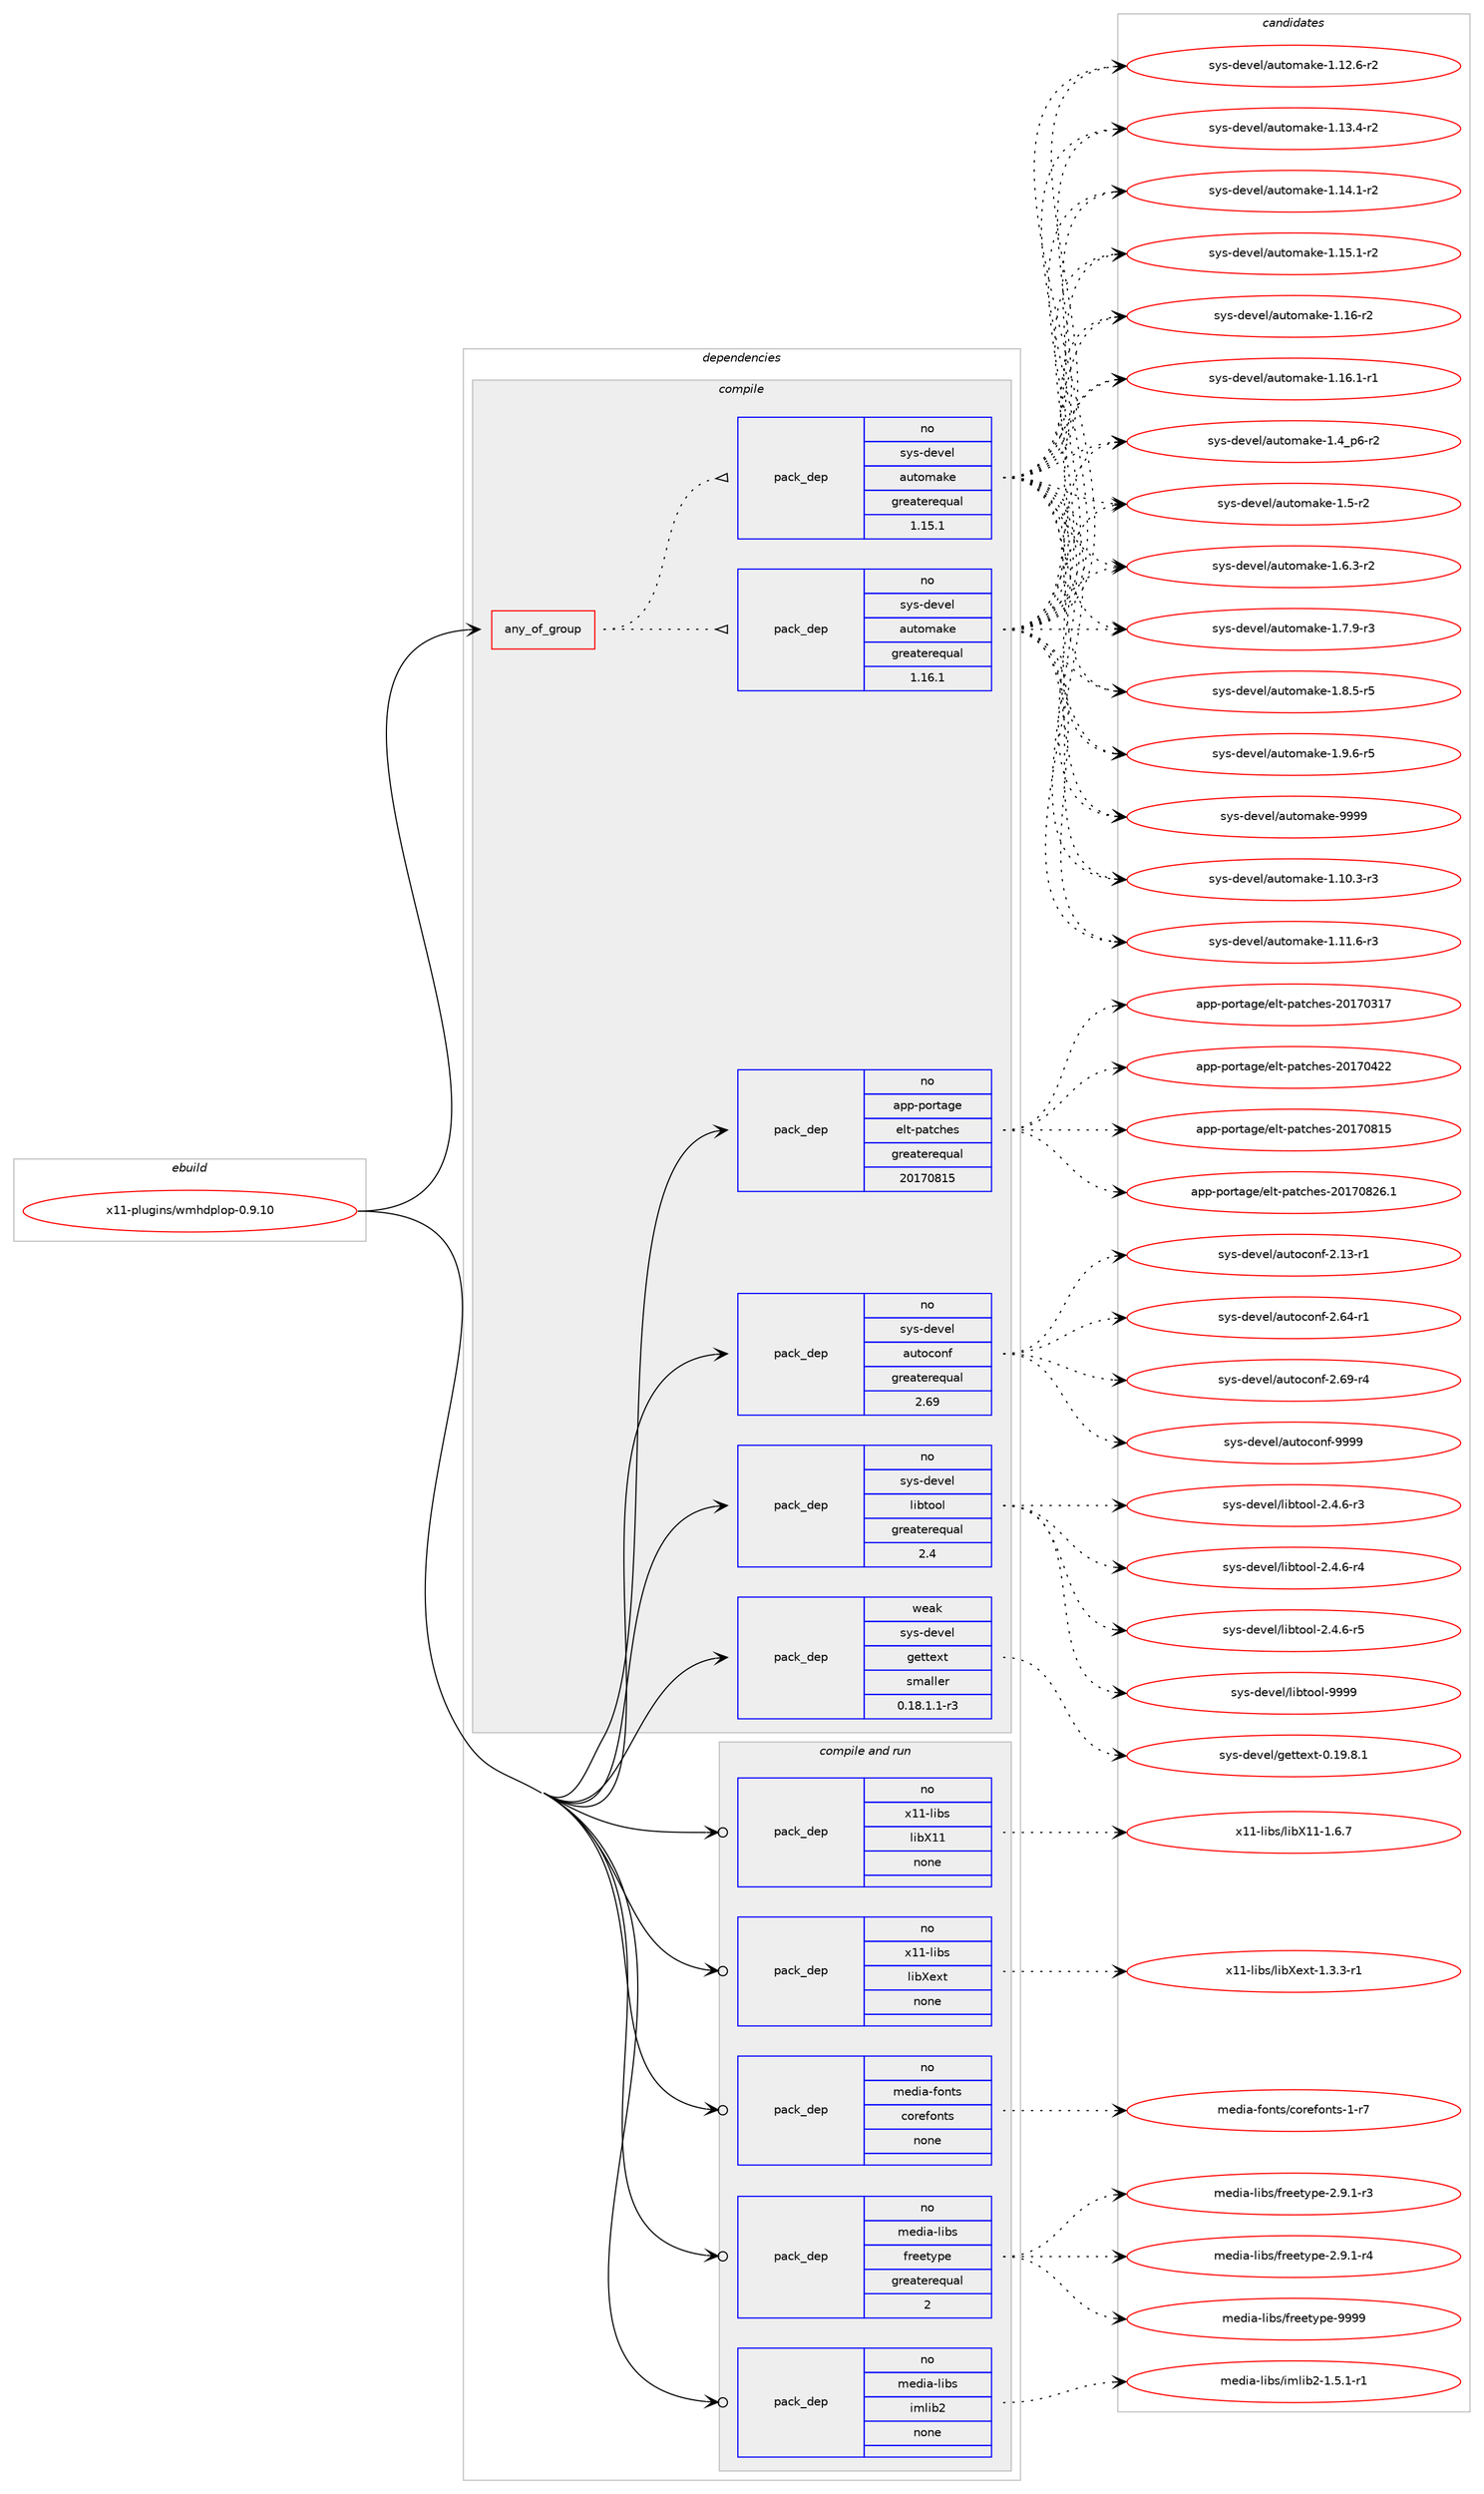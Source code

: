 digraph prolog {

# *************
# Graph options
# *************

newrank=true;
concentrate=true;
compound=true;
graph [rankdir=LR,fontname=Helvetica,fontsize=10,ranksep=1.5];#, ranksep=2.5, nodesep=0.2];
edge  [arrowhead=vee];
node  [fontname=Helvetica,fontsize=10];

# **********
# The ebuild
# **********

subgraph cluster_leftcol {
color=gray;
rank=same;
label=<<i>ebuild</i>>;
id [label="x11-plugins/wmhdplop-0.9.10", color=red, width=4, href="../x11-plugins/wmhdplop-0.9.10.svg"];
}

# ****************
# The dependencies
# ****************

subgraph cluster_midcol {
color=gray;
label=<<i>dependencies</i>>;
subgraph cluster_compile {
fillcolor="#eeeeee";
style=filled;
label=<<i>compile</i>>;
subgraph any28788 {
dependency1767475 [label=<<TABLE BORDER="0" CELLBORDER="1" CELLSPACING="0" CELLPADDING="4"><TR><TD CELLPADDING="10">any_of_group</TD></TR></TABLE>>, shape=none, color=red];subgraph pack1270678 {
dependency1767476 [label=<<TABLE BORDER="0" CELLBORDER="1" CELLSPACING="0" CELLPADDING="4" WIDTH="220"><TR><TD ROWSPAN="6" CELLPADDING="30">pack_dep</TD></TR><TR><TD WIDTH="110">no</TD></TR><TR><TD>sys-devel</TD></TR><TR><TD>automake</TD></TR><TR><TD>greaterequal</TD></TR><TR><TD>1.16.1</TD></TR></TABLE>>, shape=none, color=blue];
}
dependency1767475:e -> dependency1767476:w [weight=20,style="dotted",arrowhead="oinv"];
subgraph pack1270679 {
dependency1767477 [label=<<TABLE BORDER="0" CELLBORDER="1" CELLSPACING="0" CELLPADDING="4" WIDTH="220"><TR><TD ROWSPAN="6" CELLPADDING="30">pack_dep</TD></TR><TR><TD WIDTH="110">no</TD></TR><TR><TD>sys-devel</TD></TR><TR><TD>automake</TD></TR><TR><TD>greaterequal</TD></TR><TR><TD>1.15.1</TD></TR></TABLE>>, shape=none, color=blue];
}
dependency1767475:e -> dependency1767477:w [weight=20,style="dotted",arrowhead="oinv"];
}
id:e -> dependency1767475:w [weight=20,style="solid",arrowhead="vee"];
subgraph pack1270680 {
dependency1767478 [label=<<TABLE BORDER="0" CELLBORDER="1" CELLSPACING="0" CELLPADDING="4" WIDTH="220"><TR><TD ROWSPAN="6" CELLPADDING="30">pack_dep</TD></TR><TR><TD WIDTH="110">no</TD></TR><TR><TD>app-portage</TD></TR><TR><TD>elt-patches</TD></TR><TR><TD>greaterequal</TD></TR><TR><TD>20170815</TD></TR></TABLE>>, shape=none, color=blue];
}
id:e -> dependency1767478:w [weight=20,style="solid",arrowhead="vee"];
subgraph pack1270681 {
dependency1767479 [label=<<TABLE BORDER="0" CELLBORDER="1" CELLSPACING="0" CELLPADDING="4" WIDTH="220"><TR><TD ROWSPAN="6" CELLPADDING="30">pack_dep</TD></TR><TR><TD WIDTH="110">no</TD></TR><TR><TD>sys-devel</TD></TR><TR><TD>autoconf</TD></TR><TR><TD>greaterequal</TD></TR><TR><TD>2.69</TD></TR></TABLE>>, shape=none, color=blue];
}
id:e -> dependency1767479:w [weight=20,style="solid",arrowhead="vee"];
subgraph pack1270682 {
dependency1767480 [label=<<TABLE BORDER="0" CELLBORDER="1" CELLSPACING="0" CELLPADDING="4" WIDTH="220"><TR><TD ROWSPAN="6" CELLPADDING="30">pack_dep</TD></TR><TR><TD WIDTH="110">no</TD></TR><TR><TD>sys-devel</TD></TR><TR><TD>libtool</TD></TR><TR><TD>greaterequal</TD></TR><TR><TD>2.4</TD></TR></TABLE>>, shape=none, color=blue];
}
id:e -> dependency1767480:w [weight=20,style="solid",arrowhead="vee"];
subgraph pack1270683 {
dependency1767481 [label=<<TABLE BORDER="0" CELLBORDER="1" CELLSPACING="0" CELLPADDING="4" WIDTH="220"><TR><TD ROWSPAN="6" CELLPADDING="30">pack_dep</TD></TR><TR><TD WIDTH="110">weak</TD></TR><TR><TD>sys-devel</TD></TR><TR><TD>gettext</TD></TR><TR><TD>smaller</TD></TR><TR><TD>0.18.1.1-r3</TD></TR></TABLE>>, shape=none, color=blue];
}
id:e -> dependency1767481:w [weight=20,style="solid",arrowhead="vee"];
}
subgraph cluster_compileandrun {
fillcolor="#eeeeee";
style=filled;
label=<<i>compile and run</i>>;
subgraph pack1270684 {
dependency1767482 [label=<<TABLE BORDER="0" CELLBORDER="1" CELLSPACING="0" CELLPADDING="4" WIDTH="220"><TR><TD ROWSPAN="6" CELLPADDING="30">pack_dep</TD></TR><TR><TD WIDTH="110">no</TD></TR><TR><TD>media-fonts</TD></TR><TR><TD>corefonts</TD></TR><TR><TD>none</TD></TR><TR><TD></TD></TR></TABLE>>, shape=none, color=blue];
}
id:e -> dependency1767482:w [weight=20,style="solid",arrowhead="odotvee"];
subgraph pack1270685 {
dependency1767483 [label=<<TABLE BORDER="0" CELLBORDER="1" CELLSPACING="0" CELLPADDING="4" WIDTH="220"><TR><TD ROWSPAN="6" CELLPADDING="30">pack_dep</TD></TR><TR><TD WIDTH="110">no</TD></TR><TR><TD>media-libs</TD></TR><TR><TD>freetype</TD></TR><TR><TD>greaterequal</TD></TR><TR><TD>2</TD></TR></TABLE>>, shape=none, color=blue];
}
id:e -> dependency1767483:w [weight=20,style="solid",arrowhead="odotvee"];
subgraph pack1270686 {
dependency1767484 [label=<<TABLE BORDER="0" CELLBORDER="1" CELLSPACING="0" CELLPADDING="4" WIDTH="220"><TR><TD ROWSPAN="6" CELLPADDING="30">pack_dep</TD></TR><TR><TD WIDTH="110">no</TD></TR><TR><TD>media-libs</TD></TR><TR><TD>imlib2</TD></TR><TR><TD>none</TD></TR><TR><TD></TD></TR></TABLE>>, shape=none, color=blue];
}
id:e -> dependency1767484:w [weight=20,style="solid",arrowhead="odotvee"];
subgraph pack1270687 {
dependency1767485 [label=<<TABLE BORDER="0" CELLBORDER="1" CELLSPACING="0" CELLPADDING="4" WIDTH="220"><TR><TD ROWSPAN="6" CELLPADDING="30">pack_dep</TD></TR><TR><TD WIDTH="110">no</TD></TR><TR><TD>x11-libs</TD></TR><TR><TD>libX11</TD></TR><TR><TD>none</TD></TR><TR><TD></TD></TR></TABLE>>, shape=none, color=blue];
}
id:e -> dependency1767485:w [weight=20,style="solid",arrowhead="odotvee"];
subgraph pack1270688 {
dependency1767486 [label=<<TABLE BORDER="0" CELLBORDER="1" CELLSPACING="0" CELLPADDING="4" WIDTH="220"><TR><TD ROWSPAN="6" CELLPADDING="30">pack_dep</TD></TR><TR><TD WIDTH="110">no</TD></TR><TR><TD>x11-libs</TD></TR><TR><TD>libXext</TD></TR><TR><TD>none</TD></TR><TR><TD></TD></TR></TABLE>>, shape=none, color=blue];
}
id:e -> dependency1767486:w [weight=20,style="solid",arrowhead="odotvee"];
}
subgraph cluster_run {
fillcolor="#eeeeee";
style=filled;
label=<<i>run</i>>;
}
}

# **************
# The candidates
# **************

subgraph cluster_choices {
rank=same;
color=gray;
label=<<i>candidates</i>>;

subgraph choice1270678 {
color=black;
nodesep=1;
choice11512111545100101118101108479711711611110997107101454946494846514511451 [label="sys-devel/automake-1.10.3-r3", color=red, width=4,href="../sys-devel/automake-1.10.3-r3.svg"];
choice11512111545100101118101108479711711611110997107101454946494946544511451 [label="sys-devel/automake-1.11.6-r3", color=red, width=4,href="../sys-devel/automake-1.11.6-r3.svg"];
choice11512111545100101118101108479711711611110997107101454946495046544511450 [label="sys-devel/automake-1.12.6-r2", color=red, width=4,href="../sys-devel/automake-1.12.6-r2.svg"];
choice11512111545100101118101108479711711611110997107101454946495146524511450 [label="sys-devel/automake-1.13.4-r2", color=red, width=4,href="../sys-devel/automake-1.13.4-r2.svg"];
choice11512111545100101118101108479711711611110997107101454946495246494511450 [label="sys-devel/automake-1.14.1-r2", color=red, width=4,href="../sys-devel/automake-1.14.1-r2.svg"];
choice11512111545100101118101108479711711611110997107101454946495346494511450 [label="sys-devel/automake-1.15.1-r2", color=red, width=4,href="../sys-devel/automake-1.15.1-r2.svg"];
choice1151211154510010111810110847971171161111099710710145494649544511450 [label="sys-devel/automake-1.16-r2", color=red, width=4,href="../sys-devel/automake-1.16-r2.svg"];
choice11512111545100101118101108479711711611110997107101454946495446494511449 [label="sys-devel/automake-1.16.1-r1", color=red, width=4,href="../sys-devel/automake-1.16.1-r1.svg"];
choice115121115451001011181011084797117116111109971071014549465295112544511450 [label="sys-devel/automake-1.4_p6-r2", color=red, width=4,href="../sys-devel/automake-1.4_p6-r2.svg"];
choice11512111545100101118101108479711711611110997107101454946534511450 [label="sys-devel/automake-1.5-r2", color=red, width=4,href="../sys-devel/automake-1.5-r2.svg"];
choice115121115451001011181011084797117116111109971071014549465446514511450 [label="sys-devel/automake-1.6.3-r2", color=red, width=4,href="../sys-devel/automake-1.6.3-r2.svg"];
choice115121115451001011181011084797117116111109971071014549465546574511451 [label="sys-devel/automake-1.7.9-r3", color=red, width=4,href="../sys-devel/automake-1.7.9-r3.svg"];
choice115121115451001011181011084797117116111109971071014549465646534511453 [label="sys-devel/automake-1.8.5-r5", color=red, width=4,href="../sys-devel/automake-1.8.5-r5.svg"];
choice115121115451001011181011084797117116111109971071014549465746544511453 [label="sys-devel/automake-1.9.6-r5", color=red, width=4,href="../sys-devel/automake-1.9.6-r5.svg"];
choice115121115451001011181011084797117116111109971071014557575757 [label="sys-devel/automake-9999", color=red, width=4,href="../sys-devel/automake-9999.svg"];
dependency1767476:e -> choice11512111545100101118101108479711711611110997107101454946494846514511451:w [style=dotted,weight="100"];
dependency1767476:e -> choice11512111545100101118101108479711711611110997107101454946494946544511451:w [style=dotted,weight="100"];
dependency1767476:e -> choice11512111545100101118101108479711711611110997107101454946495046544511450:w [style=dotted,weight="100"];
dependency1767476:e -> choice11512111545100101118101108479711711611110997107101454946495146524511450:w [style=dotted,weight="100"];
dependency1767476:e -> choice11512111545100101118101108479711711611110997107101454946495246494511450:w [style=dotted,weight="100"];
dependency1767476:e -> choice11512111545100101118101108479711711611110997107101454946495346494511450:w [style=dotted,weight="100"];
dependency1767476:e -> choice1151211154510010111810110847971171161111099710710145494649544511450:w [style=dotted,weight="100"];
dependency1767476:e -> choice11512111545100101118101108479711711611110997107101454946495446494511449:w [style=dotted,weight="100"];
dependency1767476:e -> choice115121115451001011181011084797117116111109971071014549465295112544511450:w [style=dotted,weight="100"];
dependency1767476:e -> choice11512111545100101118101108479711711611110997107101454946534511450:w [style=dotted,weight="100"];
dependency1767476:e -> choice115121115451001011181011084797117116111109971071014549465446514511450:w [style=dotted,weight="100"];
dependency1767476:e -> choice115121115451001011181011084797117116111109971071014549465546574511451:w [style=dotted,weight="100"];
dependency1767476:e -> choice115121115451001011181011084797117116111109971071014549465646534511453:w [style=dotted,weight="100"];
dependency1767476:e -> choice115121115451001011181011084797117116111109971071014549465746544511453:w [style=dotted,weight="100"];
dependency1767476:e -> choice115121115451001011181011084797117116111109971071014557575757:w [style=dotted,weight="100"];
}
subgraph choice1270679 {
color=black;
nodesep=1;
choice11512111545100101118101108479711711611110997107101454946494846514511451 [label="sys-devel/automake-1.10.3-r3", color=red, width=4,href="../sys-devel/automake-1.10.3-r3.svg"];
choice11512111545100101118101108479711711611110997107101454946494946544511451 [label="sys-devel/automake-1.11.6-r3", color=red, width=4,href="../sys-devel/automake-1.11.6-r3.svg"];
choice11512111545100101118101108479711711611110997107101454946495046544511450 [label="sys-devel/automake-1.12.6-r2", color=red, width=4,href="../sys-devel/automake-1.12.6-r2.svg"];
choice11512111545100101118101108479711711611110997107101454946495146524511450 [label="sys-devel/automake-1.13.4-r2", color=red, width=4,href="../sys-devel/automake-1.13.4-r2.svg"];
choice11512111545100101118101108479711711611110997107101454946495246494511450 [label="sys-devel/automake-1.14.1-r2", color=red, width=4,href="../sys-devel/automake-1.14.1-r2.svg"];
choice11512111545100101118101108479711711611110997107101454946495346494511450 [label="sys-devel/automake-1.15.1-r2", color=red, width=4,href="../sys-devel/automake-1.15.1-r2.svg"];
choice1151211154510010111810110847971171161111099710710145494649544511450 [label="sys-devel/automake-1.16-r2", color=red, width=4,href="../sys-devel/automake-1.16-r2.svg"];
choice11512111545100101118101108479711711611110997107101454946495446494511449 [label="sys-devel/automake-1.16.1-r1", color=red, width=4,href="../sys-devel/automake-1.16.1-r1.svg"];
choice115121115451001011181011084797117116111109971071014549465295112544511450 [label="sys-devel/automake-1.4_p6-r2", color=red, width=4,href="../sys-devel/automake-1.4_p6-r2.svg"];
choice11512111545100101118101108479711711611110997107101454946534511450 [label="sys-devel/automake-1.5-r2", color=red, width=4,href="../sys-devel/automake-1.5-r2.svg"];
choice115121115451001011181011084797117116111109971071014549465446514511450 [label="sys-devel/automake-1.6.3-r2", color=red, width=4,href="../sys-devel/automake-1.6.3-r2.svg"];
choice115121115451001011181011084797117116111109971071014549465546574511451 [label="sys-devel/automake-1.7.9-r3", color=red, width=4,href="../sys-devel/automake-1.7.9-r3.svg"];
choice115121115451001011181011084797117116111109971071014549465646534511453 [label="sys-devel/automake-1.8.5-r5", color=red, width=4,href="../sys-devel/automake-1.8.5-r5.svg"];
choice115121115451001011181011084797117116111109971071014549465746544511453 [label="sys-devel/automake-1.9.6-r5", color=red, width=4,href="../sys-devel/automake-1.9.6-r5.svg"];
choice115121115451001011181011084797117116111109971071014557575757 [label="sys-devel/automake-9999", color=red, width=4,href="../sys-devel/automake-9999.svg"];
dependency1767477:e -> choice11512111545100101118101108479711711611110997107101454946494846514511451:w [style=dotted,weight="100"];
dependency1767477:e -> choice11512111545100101118101108479711711611110997107101454946494946544511451:w [style=dotted,weight="100"];
dependency1767477:e -> choice11512111545100101118101108479711711611110997107101454946495046544511450:w [style=dotted,weight="100"];
dependency1767477:e -> choice11512111545100101118101108479711711611110997107101454946495146524511450:w [style=dotted,weight="100"];
dependency1767477:e -> choice11512111545100101118101108479711711611110997107101454946495246494511450:w [style=dotted,weight="100"];
dependency1767477:e -> choice11512111545100101118101108479711711611110997107101454946495346494511450:w [style=dotted,weight="100"];
dependency1767477:e -> choice1151211154510010111810110847971171161111099710710145494649544511450:w [style=dotted,weight="100"];
dependency1767477:e -> choice11512111545100101118101108479711711611110997107101454946495446494511449:w [style=dotted,weight="100"];
dependency1767477:e -> choice115121115451001011181011084797117116111109971071014549465295112544511450:w [style=dotted,weight="100"];
dependency1767477:e -> choice11512111545100101118101108479711711611110997107101454946534511450:w [style=dotted,weight="100"];
dependency1767477:e -> choice115121115451001011181011084797117116111109971071014549465446514511450:w [style=dotted,weight="100"];
dependency1767477:e -> choice115121115451001011181011084797117116111109971071014549465546574511451:w [style=dotted,weight="100"];
dependency1767477:e -> choice115121115451001011181011084797117116111109971071014549465646534511453:w [style=dotted,weight="100"];
dependency1767477:e -> choice115121115451001011181011084797117116111109971071014549465746544511453:w [style=dotted,weight="100"];
dependency1767477:e -> choice115121115451001011181011084797117116111109971071014557575757:w [style=dotted,weight="100"];
}
subgraph choice1270680 {
color=black;
nodesep=1;
choice97112112451121111141169710310147101108116451129711699104101115455048495548514955 [label="app-portage/elt-patches-20170317", color=red, width=4,href="../app-portage/elt-patches-20170317.svg"];
choice97112112451121111141169710310147101108116451129711699104101115455048495548525050 [label="app-portage/elt-patches-20170422", color=red, width=4,href="../app-portage/elt-patches-20170422.svg"];
choice97112112451121111141169710310147101108116451129711699104101115455048495548564953 [label="app-portage/elt-patches-20170815", color=red, width=4,href="../app-portage/elt-patches-20170815.svg"];
choice971121124511211111411697103101471011081164511297116991041011154550484955485650544649 [label="app-portage/elt-patches-20170826.1", color=red, width=4,href="../app-portage/elt-patches-20170826.1.svg"];
dependency1767478:e -> choice97112112451121111141169710310147101108116451129711699104101115455048495548514955:w [style=dotted,weight="100"];
dependency1767478:e -> choice97112112451121111141169710310147101108116451129711699104101115455048495548525050:w [style=dotted,weight="100"];
dependency1767478:e -> choice97112112451121111141169710310147101108116451129711699104101115455048495548564953:w [style=dotted,weight="100"];
dependency1767478:e -> choice971121124511211111411697103101471011081164511297116991041011154550484955485650544649:w [style=dotted,weight="100"];
}
subgraph choice1270681 {
color=black;
nodesep=1;
choice1151211154510010111810110847971171161119911111010245504649514511449 [label="sys-devel/autoconf-2.13-r1", color=red, width=4,href="../sys-devel/autoconf-2.13-r1.svg"];
choice1151211154510010111810110847971171161119911111010245504654524511449 [label="sys-devel/autoconf-2.64-r1", color=red, width=4,href="../sys-devel/autoconf-2.64-r1.svg"];
choice1151211154510010111810110847971171161119911111010245504654574511452 [label="sys-devel/autoconf-2.69-r4", color=red, width=4,href="../sys-devel/autoconf-2.69-r4.svg"];
choice115121115451001011181011084797117116111991111101024557575757 [label="sys-devel/autoconf-9999", color=red, width=4,href="../sys-devel/autoconf-9999.svg"];
dependency1767479:e -> choice1151211154510010111810110847971171161119911111010245504649514511449:w [style=dotted,weight="100"];
dependency1767479:e -> choice1151211154510010111810110847971171161119911111010245504654524511449:w [style=dotted,weight="100"];
dependency1767479:e -> choice1151211154510010111810110847971171161119911111010245504654574511452:w [style=dotted,weight="100"];
dependency1767479:e -> choice115121115451001011181011084797117116111991111101024557575757:w [style=dotted,weight="100"];
}
subgraph choice1270682 {
color=black;
nodesep=1;
choice1151211154510010111810110847108105981161111111084550465246544511451 [label="sys-devel/libtool-2.4.6-r3", color=red, width=4,href="../sys-devel/libtool-2.4.6-r3.svg"];
choice1151211154510010111810110847108105981161111111084550465246544511452 [label="sys-devel/libtool-2.4.6-r4", color=red, width=4,href="../sys-devel/libtool-2.4.6-r4.svg"];
choice1151211154510010111810110847108105981161111111084550465246544511453 [label="sys-devel/libtool-2.4.6-r5", color=red, width=4,href="../sys-devel/libtool-2.4.6-r5.svg"];
choice1151211154510010111810110847108105981161111111084557575757 [label="sys-devel/libtool-9999", color=red, width=4,href="../sys-devel/libtool-9999.svg"];
dependency1767480:e -> choice1151211154510010111810110847108105981161111111084550465246544511451:w [style=dotted,weight="100"];
dependency1767480:e -> choice1151211154510010111810110847108105981161111111084550465246544511452:w [style=dotted,weight="100"];
dependency1767480:e -> choice1151211154510010111810110847108105981161111111084550465246544511453:w [style=dotted,weight="100"];
dependency1767480:e -> choice1151211154510010111810110847108105981161111111084557575757:w [style=dotted,weight="100"];
}
subgraph choice1270683 {
color=black;
nodesep=1;
choice1151211154510010111810110847103101116116101120116454846495746564649 [label="sys-devel/gettext-0.19.8.1", color=red, width=4,href="../sys-devel/gettext-0.19.8.1.svg"];
dependency1767481:e -> choice1151211154510010111810110847103101116116101120116454846495746564649:w [style=dotted,weight="100"];
}
subgraph choice1270684 {
color=black;
nodesep=1;
choice1091011001059745102111110116115479911111410110211111011611545494511455 [label="media-fonts/corefonts-1-r7", color=red, width=4,href="../media-fonts/corefonts-1-r7.svg"];
dependency1767482:e -> choice1091011001059745102111110116115479911111410110211111011611545494511455:w [style=dotted,weight="100"];
}
subgraph choice1270685 {
color=black;
nodesep=1;
choice109101100105974510810598115471021141011011161211121014550465746494511451 [label="media-libs/freetype-2.9.1-r3", color=red, width=4,href="../media-libs/freetype-2.9.1-r3.svg"];
choice109101100105974510810598115471021141011011161211121014550465746494511452 [label="media-libs/freetype-2.9.1-r4", color=red, width=4,href="../media-libs/freetype-2.9.1-r4.svg"];
choice109101100105974510810598115471021141011011161211121014557575757 [label="media-libs/freetype-9999", color=red, width=4,href="../media-libs/freetype-9999.svg"];
dependency1767483:e -> choice109101100105974510810598115471021141011011161211121014550465746494511451:w [style=dotted,weight="100"];
dependency1767483:e -> choice109101100105974510810598115471021141011011161211121014550465746494511452:w [style=dotted,weight="100"];
dependency1767483:e -> choice109101100105974510810598115471021141011011161211121014557575757:w [style=dotted,weight="100"];
}
subgraph choice1270686 {
color=black;
nodesep=1;
choice1091011001059745108105981154710510910810598504549465346494511449 [label="media-libs/imlib2-1.5.1-r1", color=red, width=4,href="../media-libs/imlib2-1.5.1-r1.svg"];
dependency1767484:e -> choice1091011001059745108105981154710510910810598504549465346494511449:w [style=dotted,weight="100"];
}
subgraph choice1270687 {
color=black;
nodesep=1;
choice120494945108105981154710810598884949454946544655 [label="x11-libs/libX11-1.6.7", color=red, width=4,href="../x11-libs/libX11-1.6.7.svg"];
dependency1767485:e -> choice120494945108105981154710810598884949454946544655:w [style=dotted,weight="100"];
}
subgraph choice1270688 {
color=black;
nodesep=1;
choice120494945108105981154710810598881011201164549465146514511449 [label="x11-libs/libXext-1.3.3-r1", color=red, width=4,href="../x11-libs/libXext-1.3.3-r1.svg"];
dependency1767486:e -> choice120494945108105981154710810598881011201164549465146514511449:w [style=dotted,weight="100"];
}
}

}

